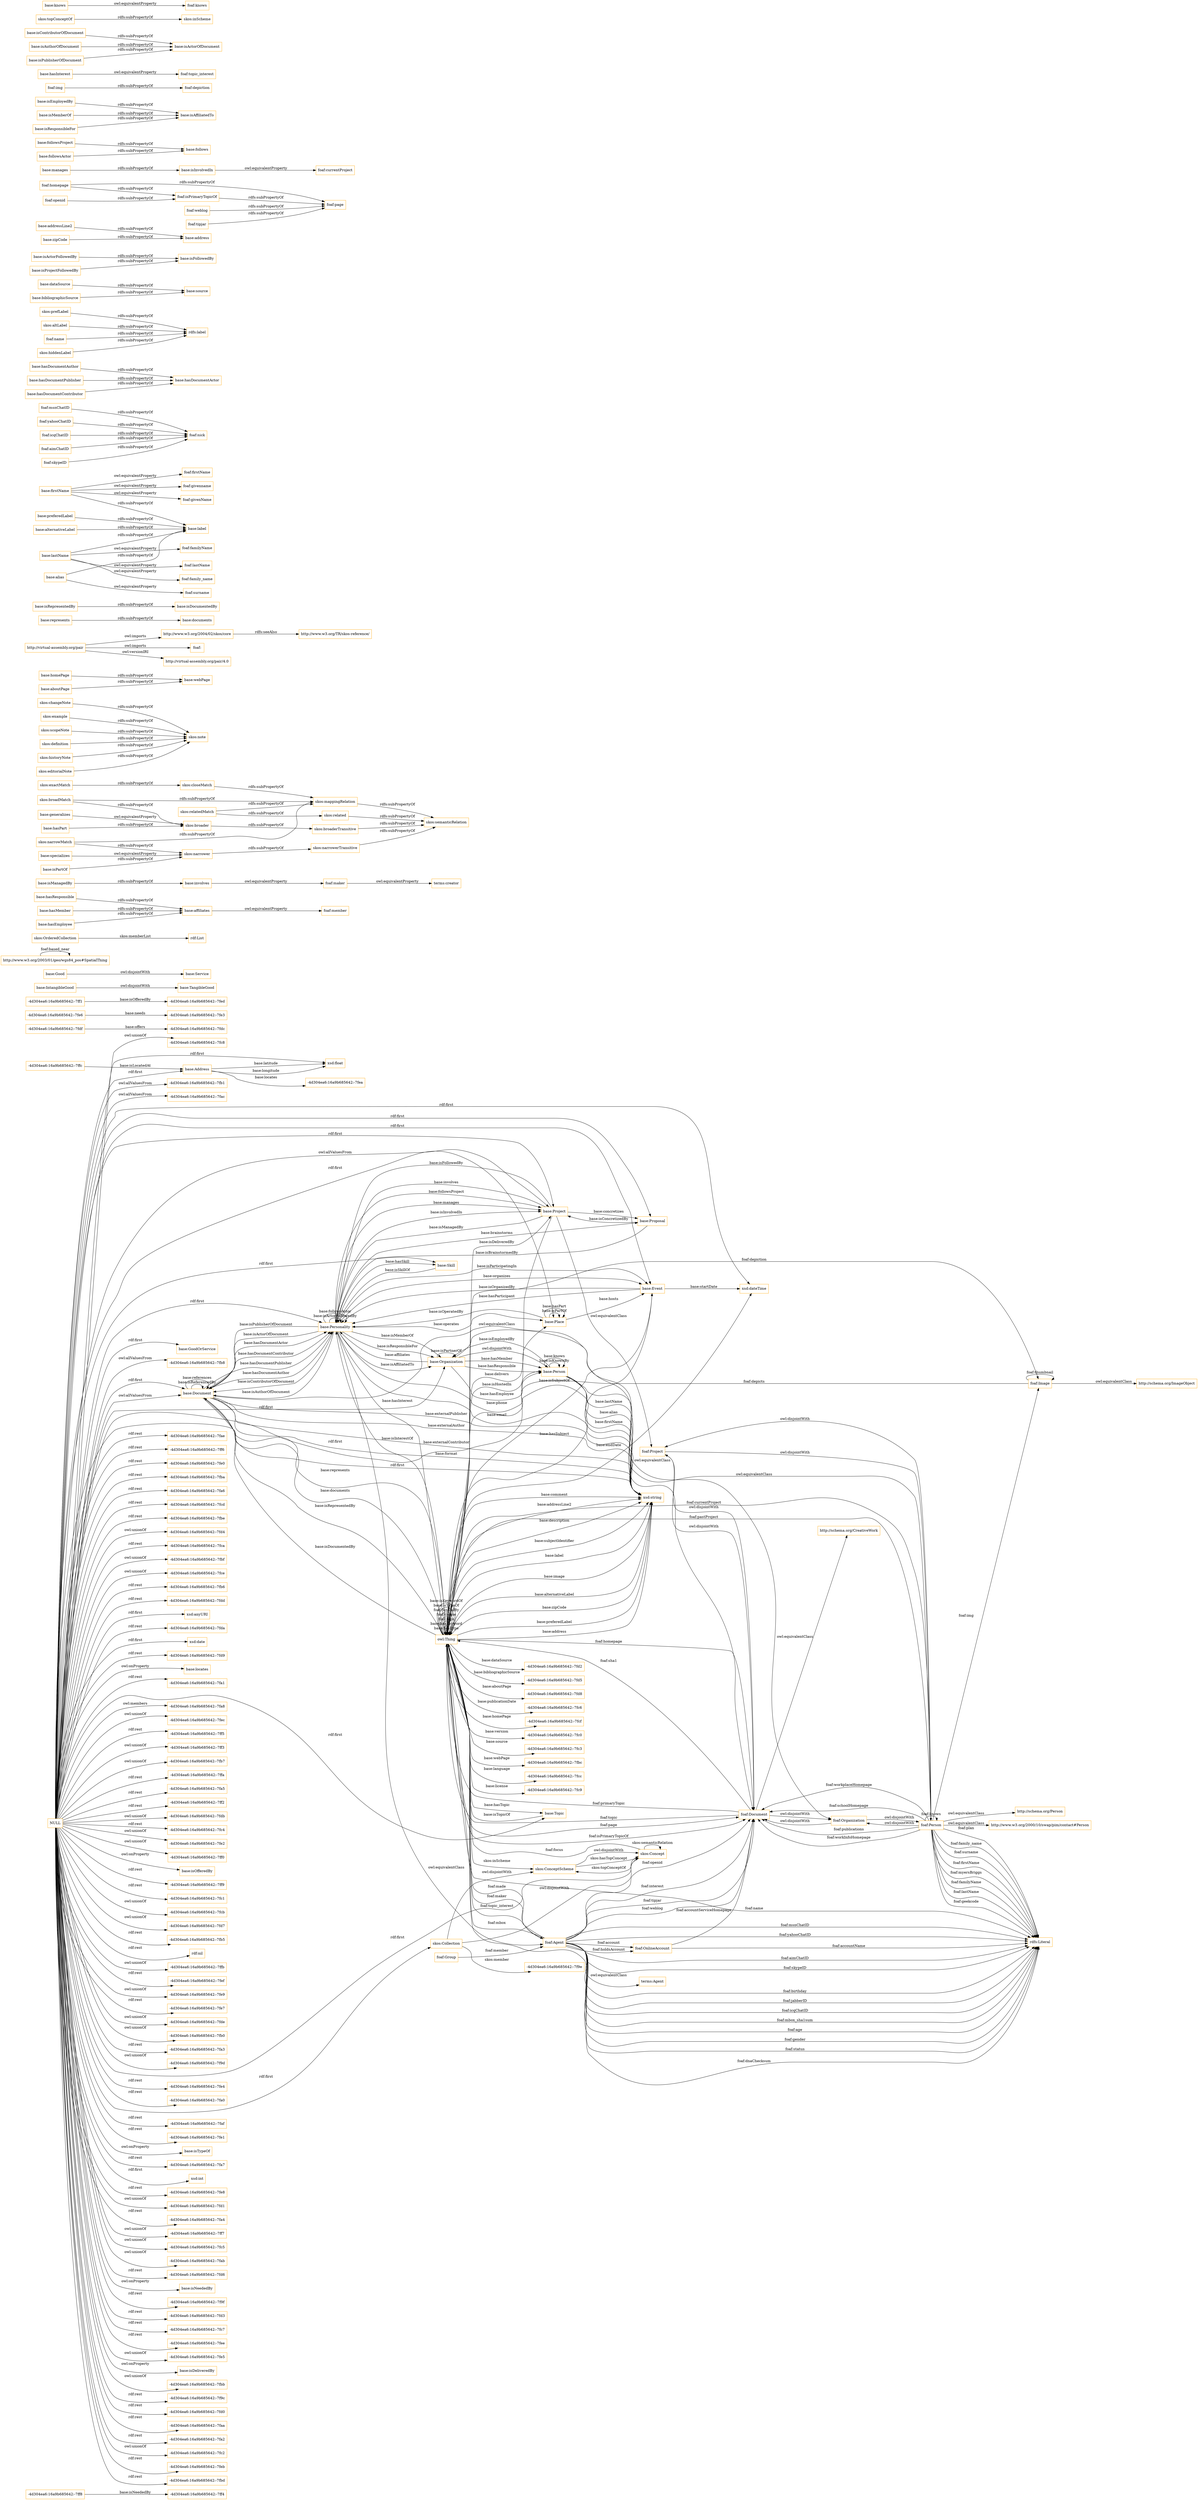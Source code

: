 digraph ar2dtool_diagram { 
rankdir=LR;
size="1501"
node [shape = rectangle, color="orange"]; "-4d304ea6:16a9b685642:-7ff4" "-4d304ea6:16a9b685642:-7ffc" "-4d304ea6:16a9b685642:-7fb1" "-4d304ea6:16a9b685642:-7ff8" "-4d304ea6:16a9b685642:-7fac" "base:Document" "base:Project" "-4d304ea6:16a9b685642:-7fdf" "-4d304ea6:16a9b685642:-7fe3" "base:Proposal" "base:Personality" "base:Place" "-4d304ea6:16a9b685642:-7fed" "base:Organization" "base:Skill" "base:TangibleGood" "-4d304ea6:16a9b685642:-7fea" "-4d304ea6:16a9b685642:-7fe6" "base:Person" "base:Address" "-4d304ea6:16a9b685642:-7fdc" "base:GoodOrService" "base:Good" "-4d304ea6:16a9b685642:-7fb8" "base:Service" "base:IntangibleGood" "base:Event" "base:Topic" "-4d304ea6:16a9b685642:-7ff1" "foaf:Image" "foaf:Project" "foaf:Agent" "foaf:Document" "http://www.w3.org/2003/01/geo/wgs84_pos#SpatialThing" "foaf:OnlineAccount" "foaf:Person" "foaf:Organization" "foaf:Group" "-4d304ea6:16a9b685642:-7f9e" "skos:OrderedCollection" "skos:Collection" "skos:ConceptScheme" "skos:Concept" ; /*classes style*/
	"base:hasResponsible" -> "base:affiliates" [ label = "rdfs:subPropertyOf" ];
	"base:Person" -> "foaf:Person" [ label = "owl:equivalentClass" ];
	"foaf:maker" -> "terms:creator" [ label = "owl:equivalentProperty" ];
	"skos:closeMatch" -> "skos:mappingRelation" [ label = "rdfs:subPropertyOf" ];
	"skos:changeNote" -> "skos:note" [ label = "rdfs:subPropertyOf" ];
	"base:homePage" -> "base:webPage" [ label = "rdfs:subPropertyOf" ];
	"http://www.w3.org/2004/02/skos/core" -> "http://www.w3.org/TR/skos-reference/" [ label = "rdfs:seeAlso" ];
	"skos:related" -> "skos:semanticRelation" [ label = "rdfs:subPropertyOf" ];
	"base:represents" -> "base:documents" [ label = "rdfs:subPropertyOf" ];
	"base:isRepresentedBy" -> "base:isDocumentedBy" [ label = "rdfs:subPropertyOf" ];
	"skos:example" -> "skos:note" [ label = "rdfs:subPropertyOf" ];
	"base:firstName" -> "foaf:firstName" [ label = "owl:equivalentProperty" ];
	"base:firstName" -> "foaf:givenname" [ label = "owl:equivalentProperty" ];
	"base:firstName" -> "foaf:givenName" [ label = "owl:equivalentProperty" ];
	"base:firstName" -> "base:label" [ label = "rdfs:subPropertyOf" ];
	"foaf:msnChatID" -> "foaf:nick" [ label = "rdfs:subPropertyOf" ];
	"foaf:yahooChatID" -> "foaf:nick" [ label = "rdfs:subPropertyOf" ];
	"skos:exactMatch" -> "skos:closeMatch" [ label = "rdfs:subPropertyOf" ];
	"skos:broaderTransitive" -> "skos:semanticRelation" [ label = "rdfs:subPropertyOf" ];
	"skos:narrower" -> "skos:narrowerTransitive" [ label = "rdfs:subPropertyOf" ];
	"base:hasMember" -> "base:affiliates" [ label = "rdfs:subPropertyOf" ];
	"skos:Collection" -> "skos:ConceptScheme" [ label = "owl:disjointWith" ];
	"skos:Collection" -> "skos:Concept" [ label = "owl:disjointWith" ];
	"base:hasDocumentAuthor" -> "base:hasDocumentActor" [ label = "rdfs:subPropertyOf" ];
	"base:preferedLabel" -> "base:label" [ label = "rdfs:subPropertyOf" ];
	"skos:ConceptScheme" -> "skos:Concept" [ label = "owl:disjointWith" ];
	"skos:scopeNote" -> "skos:note" [ label = "rdfs:subPropertyOf" ];
	"skos:prefLabel" -> "rdfs:label" [ label = "rdfs:subPropertyOf" ];
	"base:dataSource" -> "base:source" [ label = "rdfs:subPropertyOf" ];
	"skos:broadMatch" -> "skos:broader" [ label = "rdfs:subPropertyOf" ];
	"skos:broadMatch" -> "skos:mappingRelation" [ label = "rdfs:subPropertyOf" ];
	"foaf:Person" -> "foaf:Project" [ label = "owl:disjointWith" ];
	"foaf:Person" -> "http://schema.org/Person" [ label = "owl:equivalentClass" ];
	"foaf:Person" -> "http://www.w3.org/2000/10/swap/pim/contact#Person" [ label = "owl:equivalentClass" ];
	"foaf:Person" -> "foaf:Organization" [ label = "owl:disjointWith" ];
	"base:alternativeLabel" -> "base:label" [ label = "rdfs:subPropertyOf" ];
	"skos:narrowMatch" -> "skos:narrower" [ label = "rdfs:subPropertyOf" ];
	"skos:narrowMatch" -> "skos:mappingRelation" [ label = "rdfs:subPropertyOf" ];
	"base:isActorFollowedBy" -> "base:isFollowedBy" [ label = "rdfs:subPropertyOf" ];
	"base:Good" -> "base:Service" [ label = "owl:disjointWith" ];
	"skos:narrowerTransitive" -> "skos:semanticRelation" [ label = "rdfs:subPropertyOf" ];
	"skos:altLabel" -> "rdfs:label" [ label = "rdfs:subPropertyOf" ];
	"foaf:icqChatID" -> "foaf:nick" [ label = "rdfs:subPropertyOf" ];
	"foaf:name" -> "rdfs:label" [ label = "rdfs:subPropertyOf" ];
	"foaf:Project" -> "foaf:Document" [ label = "owl:disjointWith" ];
	"foaf:Project" -> "foaf:Person" [ label = "owl:disjointWith" ];
	"base:addressLine2" -> "base:address" [ label = "rdfs:subPropertyOf" ];
	"skos:hiddenLabel" -> "rdfs:label" [ label = "rdfs:subPropertyOf" ];
	"base:specializes" -> "skos:narrower" [ label = "owl:equivalentProperty" ];
	"foaf:homepage" -> "foaf:page" [ label = "rdfs:subPropertyOf" ];
	"foaf:homepage" -> "foaf:isPrimaryTopicOf" [ label = "rdfs:subPropertyOf" ];
	"foaf:weblog" -> "foaf:page" [ label = "rdfs:subPropertyOf" ];
	"base:Organization" -> "base:Person" [ label = "owl:disjointWith" ];
	"base:Organization" -> "foaf:Organization" [ label = "owl:equivalentClass" ];
	"base:isInvolvedIn" -> "foaf:currentProject" [ label = "owl:equivalentProperty" ];
	"foaf:Image" -> "http://schema.org/ImageObject" [ label = "owl:equivalentClass" ];
	"base:isProjectFollowedBy" -> "base:isFollowedBy" [ label = "rdfs:subPropertyOf" ];
	"foaf:isPrimaryTopicOf" -> "foaf:page" [ label = "rdfs:subPropertyOf" ];
	"base:hasPart" -> "skos:broader" [ label = "rdfs:subPropertyOf" ];
	"foaf:Document" -> "foaf:Project" [ label = "owl:disjointWith" ];
	"foaf:Document" -> "foaf:Organization" [ label = "owl:disjointWith" ];
	"foaf:Document" -> "http://schema.org/CreativeWork" [ label = "owl:equivalentClass" ];
	"base:affiliates" -> "foaf:member" [ label = "owl:equivalentProperty" ];
	"base:Document" -> "foaf:Document" [ label = "owl:equivalentClass" ];
	"base:followsProject" -> "base:follows" [ label = "rdfs:subPropertyOf" ];
	"base:lastName" -> "base:label" [ label = "rdfs:subPropertyOf" ];
	"base:lastName" -> "foaf:familyName" [ label = "owl:equivalentProperty" ];
	"base:lastName" -> "foaf:lastName" [ label = "owl:equivalentProperty" ];
	"base:lastName" -> "foaf:family_name" [ label = "owl:equivalentProperty" ];
	"base:IntangibleGood" -> "base:TangibleGood" [ label = "owl:disjointWith" ];
	"foaf:aimChatID" -> "foaf:nick" [ label = "rdfs:subPropertyOf" ];
	"base:isEmployedBy" -> "base:isAffiliatedTo" [ label = "rdfs:subPropertyOf" ];
	"foaf:openid" -> "foaf:isPrimaryTopicOf" [ label = "rdfs:subPropertyOf" ];
	"base:zipCode" -> "base:address" [ label = "rdfs:subPropertyOf" ];
	"base:involves" -> "foaf:maker" [ label = "owl:equivalentProperty" ];
	"base:alias" -> "base:label" [ label = "rdfs:subPropertyOf" ];
	"base:alias" -> "foaf:surname" [ label = "owl:equivalentProperty" ];
	"base:bibliographicSource" -> "base:source" [ label = "rdfs:subPropertyOf" ];
	"base:followsActor" -> "base:follows" [ label = "rdfs:subPropertyOf" ];
	"base:manages" -> "base:isInvolvedIn" [ label = "rdfs:subPropertyOf" ];
	"foaf:Agent" -> "terms:Agent" [ label = "owl:equivalentClass" ];
	"base:Project" -> "foaf:Project" [ label = "owl:equivalentClass" ];
	"skos:definition" -> "skos:note" [ label = "rdfs:subPropertyOf" ];
	"skos:historyNote" -> "skos:note" [ label = "rdfs:subPropertyOf" ];
	"foaf:Organization" -> "foaf:Document" [ label = "owl:disjointWith" ];
	"foaf:Organization" -> "foaf:Person" [ label = "owl:disjointWith" ];
	"base:isMemberOf" -> "base:isAffiliatedTo" [ label = "rdfs:subPropertyOf" ];
	"base:aboutPage" -> "base:webPage" [ label = "rdfs:subPropertyOf" ];
	"foaf:img" -> "foaf:depiction" [ label = "rdfs:subPropertyOf" ];
	"foaf:skypeID" -> "foaf:nick" [ label = "rdfs:subPropertyOf" ];
	"NULL" -> "-4d304ea6:16a9b685642:-7fae" [ label = "rdf:rest" ];
	"NULL" -> "-4d304ea6:16a9b685642:-7ff6" [ label = "rdf:rest" ];
	"NULL" -> "base:Proposal" [ label = "rdf:first" ];
	"NULL" -> "-4d304ea6:16a9b685642:-7fe0" [ label = "rdf:rest" ];
	"NULL" -> "-4d304ea6:16a9b685642:-7fba" [ label = "rdf:rest" ];
	"NULL" -> "-4d304ea6:16a9b685642:-7fb8" [ label = "owl:allValuesFrom" ];
	"NULL" -> "-4d304ea6:16a9b685642:-7fa6" [ label = "rdf:rest" ];
	"NULL" -> "-4d304ea6:16a9b685642:-7fcd" [ label = "rdf:rest" ];
	"NULL" -> "skos:Concept" [ label = "rdf:first" ];
	"NULL" -> "-4d304ea6:16a9b685642:-7fbe" [ label = "rdf:rest" ];
	"NULL" -> "-4d304ea6:16a9b685642:-7fd4" [ label = "owl:unionOf" ];
	"NULL" -> "base:Personality" [ label = "rdf:first" ];
	"NULL" -> "-4d304ea6:16a9b685642:-7fca" [ label = "rdf:rest" ];
	"NULL" -> "-4d304ea6:16a9b685642:-7fbf" [ label = "owl:unionOf" ];
	"NULL" -> "-4d304ea6:16a9b685642:-7fce" [ label = "owl:unionOf" ];
	"NULL" -> "base:Address" [ label = "rdf:first" ];
	"NULL" -> "base:GoodOrService" [ label = "rdf:first" ];
	"NULL" -> "-4d304ea6:16a9b685642:-7fb6" [ label = "rdf:rest" ];
	"NULL" -> "-4d304ea6:16a9b685642:-7fdd" [ label = "rdf:rest" ];
	"NULL" -> "base:Document" [ label = "rdf:first" ];
	"NULL" -> "xsd:anyURI" [ label = "rdf:first" ];
	"NULL" -> "-4d304ea6:16a9b685642:-7fda" [ label = "rdf:rest" ];
	"NULL" -> "xsd:date" [ label = "rdf:first" ];
	"NULL" -> "-4d304ea6:16a9b685642:-7fd9" [ label = "rdf:rest" ];
	"NULL" -> "base:locates" [ label = "owl:onProperty" ];
	"NULL" -> "-4d304ea6:16a9b685642:-7fa1" [ label = "rdf:rest" ];
	"NULL" -> "xsd:string" [ label = "rdf:first" ];
	"NULL" -> "-4d304ea6:16a9b685642:-7fa8" [ label = "owl:members" ];
	"NULL" -> "base:Organization" [ label = "rdf:first" ];
	"NULL" -> "base:Topic" [ label = "rdf:first" ];
	"NULL" -> "-4d304ea6:16a9b685642:-7fec" [ label = "owl:unionOf" ];
	"NULL" -> "-4d304ea6:16a9b685642:-7ff5" [ label = "rdf:rest" ];
	"NULL" -> "-4d304ea6:16a9b685642:-7ff3" [ label = "owl:unionOf" ];
	"NULL" -> "-4d304ea6:16a9b685642:-7fb7" [ label = "owl:unionOf" ];
	"NULL" -> "-4d304ea6:16a9b685642:-7ffa" [ label = "rdf:rest" ];
	"NULL" -> "-4d304ea6:16a9b685642:-7fa5" [ label = "rdf:rest" ];
	"NULL" -> "-4d304ea6:16a9b685642:-7ff2" [ label = "rdf:rest" ];
	"NULL" -> "-4d304ea6:16a9b685642:-7fdb" [ label = "owl:unionOf" ];
	"NULL" -> "-4d304ea6:16a9b685642:-7fc4" [ label = "rdf:rest" ];
	"NULL" -> "-4d304ea6:16a9b685642:-7fe2" [ label = "owl:unionOf" ];
	"NULL" -> "-4d304ea6:16a9b685642:-7ff0" [ label = "owl:unionOf" ];
	"NULL" -> "base:isOfferedBy" [ label = "owl:onProperty" ];
	"NULL" -> "-4d304ea6:16a9b685642:-7ff9" [ label = "rdf:rest" ];
	"NULL" -> "-4d304ea6:16a9b685642:-7fc1" [ label = "rdf:rest" ];
	"NULL" -> "-4d304ea6:16a9b685642:-7fcb" [ label = "owl:unionOf" ];
	"NULL" -> "-4d304ea6:16a9b685642:-7fd7" [ label = "owl:unionOf" ];
	"NULL" -> "-4d304ea6:16a9b685642:-7fb5" [ label = "rdf:rest" ];
	"NULL" -> "rdf:nil" [ label = "rdf:rest" ];
	"NULL" -> "-4d304ea6:16a9b685642:-7ffb" [ label = "owl:unionOf" ];
	"NULL" -> "-4d304ea6:16a9b685642:-7fef" [ label = "rdf:rest" ];
	"NULL" -> "-4d304ea6:16a9b685642:-7fe9" [ label = "owl:unionOf" ];
	"NULL" -> "-4d304ea6:16a9b685642:-7fe7" [ label = "rdf:rest" ];
	"NULL" -> "-4d304ea6:16a9b685642:-7fde" [ label = "owl:unionOf" ];
	"NULL" -> "-4d304ea6:16a9b685642:-7fb1" [ label = "owl:allValuesFrom" ];
	"NULL" -> "-4d304ea6:16a9b685642:-7fb0" [ label = "owl:unionOf" ];
	"NULL" -> "-4d304ea6:16a9b685642:-7fa3" [ label = "rdf:rest" ];
	"NULL" -> "-4d304ea6:16a9b685642:-7f9d" [ label = "owl:unionOf" ];
	"NULL" -> "xsd:float" [ label = "rdf:first" ];
	"NULL" -> "-4d304ea6:16a9b685642:-7fe4" [ label = "rdf:rest" ];
	"NULL" -> "-4d304ea6:16a9b685642:-7fac" [ label = "owl:allValuesFrom" ];
	"NULL" -> "-4d304ea6:16a9b685642:-7fa0" [ label = "rdf:rest" ];
	"NULL" -> "xsd:dateTime" [ label = "rdf:first" ];
	"NULL" -> "-4d304ea6:16a9b685642:-7faf" [ label = "rdf:rest" ];
	"NULL" -> "-4d304ea6:16a9b685642:-7fe1" [ label = "rdf:rest" ];
	"NULL" -> "base:isTypeOf" [ label = "owl:onProperty" ];
	"NULL" -> "base:Place" [ label = "rdf:first" ];
	"NULL" -> "-4d304ea6:16a9b685642:-7fa7" [ label = "rdf:rest" ];
	"NULL" -> "xsd:int" [ label = "rdf:first" ];
	"NULL" -> "-4d304ea6:16a9b685642:-7fe8" [ label = "rdf:rest" ];
	"NULL" -> "-4d304ea6:16a9b685642:-7fd1" [ label = "owl:unionOf" ];
	"NULL" -> "-4d304ea6:16a9b685642:-7fa4" [ label = "rdf:rest" ];
	"NULL" -> "-4d304ea6:16a9b685642:-7ff7" [ label = "owl:unionOf" ];
	"NULL" -> "-4d304ea6:16a9b685642:-7fc5" [ label = "owl:unionOf" ];
	"NULL" -> "base:Person" [ label = "rdf:first" ];
	"NULL" -> "-4d304ea6:16a9b685642:-7fab" [ label = "owl:unionOf" ];
	"NULL" -> "-4d304ea6:16a9b685642:-7fd6" [ label = "rdf:rest" ];
	"NULL" -> "base:isNeededBy" [ label = "owl:onProperty" ];
	"NULL" -> "base:Project" [ label = "rdf:first" ];
	"NULL" -> "base:Skill" [ label = "rdf:first" ];
	"NULL" -> "-4d304ea6:16a9b685642:-7f9f" [ label = "rdf:rest" ];
	"NULL" -> "-4d304ea6:16a9b685642:-7fd3" [ label = "rdf:rest" ];
	"NULL" -> "base:Document" [ label = "owl:allValuesFrom" ];
	"NULL" -> "base:Event" [ label = "rdf:first" ];
	"NULL" -> "-4d304ea6:16a9b685642:-7fc7" [ label = "rdf:rest" ];
	"NULL" -> "-4d304ea6:16a9b685642:-7fee" [ label = "rdf:rest" ];
	"NULL" -> "-4d304ea6:16a9b685642:-7fe5" [ label = "owl:unionOf" ];
	"NULL" -> "base:isDeliveredBy" [ label = "owl:onProperty" ];
	"NULL" -> "-4d304ea6:16a9b685642:-7fbb" [ label = "owl:unionOf" ];
	"NULL" -> "-4d304ea6:16a9b685642:-7f9c" [ label = "rdf:rest" ];
	"NULL" -> "-4d304ea6:16a9b685642:-7fd0" [ label = "rdf:rest" ];
	"NULL" -> "-4d304ea6:16a9b685642:-7faa" [ label = "rdf:rest" ];
	"NULL" -> "-4d304ea6:16a9b685642:-7fa2" [ label = "rdf:rest" ];
	"NULL" -> "-4d304ea6:16a9b685642:-7fc2" [ label = "owl:unionOf" ];
	"NULL" -> "-4d304ea6:16a9b685642:-7feb" [ label = "rdf:rest" ];
	"NULL" -> "skos:Collection" [ label = "rdf:first" ];
	"NULL" -> "base:Project" [ label = "owl:allValuesFrom" ];
	"NULL" -> "-4d304ea6:16a9b685642:-7fbd" [ label = "rdf:rest" ];
	"NULL" -> "-4d304ea6:16a9b685642:-7fc8" [ label = "owl:unionOf" ];
	"base:generalizes" -> "skos:broader" [ label = "owl:equivalentProperty" ];
	"base:hasInterest" -> "foaf:topic_interest" [ label = "owl:equivalentProperty" ];
	"base:Personality" -> "foaf:Agent" [ label = "owl:equivalentClass" ];
	"base:isContributorOfDocument" -> "base:isActorOfDocument" [ label = "rdfs:subPropertyOf" ];
	"base:hasDocumentPublisher" -> "base:hasDocumentActor" [ label = "rdfs:subPropertyOf" ];
	"skos:topConceptOf" -> "skos:inScheme" [ label = "rdfs:subPropertyOf" ];
	"base:isResponsibleFor" -> "base:isAffiliatedTo" [ label = "rdfs:subPropertyOf" ];
	"base:isManagedBy" -> "base:involves" [ label = "rdfs:subPropertyOf" ];
	"http://virtual-assembly.org/pair" -> "http://www.w3.org/2004/02/skos/core" [ label = "owl:imports" ];
	"http://virtual-assembly.org/pair" -> "foaf:" [ label = "owl:imports" ];
	"http://virtual-assembly.org/pair" -> "http://virtual-assembly.org/pair/4.0" [ label = "owl:versionIRI" ];
	"base:isAuthorOfDocument" -> "base:isActorOfDocument" [ label = "rdfs:subPropertyOf" ];
	"base:hasDocumentContributor" -> "base:hasDocumentActor" [ label = "rdfs:subPropertyOf" ];
	"skos:relatedMatch" -> "skos:related" [ label = "rdfs:subPropertyOf" ];
	"skos:relatedMatch" -> "skos:mappingRelation" [ label = "rdfs:subPropertyOf" ];
	"skos:broader" -> "skos:broaderTransitive" [ label = "rdfs:subPropertyOf" ];
	"base:hasEmployee" -> "base:affiliates" [ label = "rdfs:subPropertyOf" ];
	"skos:mappingRelation" -> "skos:semanticRelation" [ label = "rdfs:subPropertyOf" ];
	"skos:editorialNote" -> "skos:note" [ label = "rdfs:subPropertyOf" ];
	"base:isPartOf" -> "skos:narrower" [ label = "rdfs:subPropertyOf" ];
	"base:knows" -> "foaf:knows" [ label = "owl:equivalentProperty" ];
	"base:isPublisherOfDocument" -> "base:isActorOfDocument" [ label = "rdfs:subPropertyOf" ];
	"foaf:tipjar" -> "foaf:page" [ label = "rdfs:subPropertyOf" ];
	"owl:Thing" -> "rdfs:Literal" [ label = "foaf:name" ];
	"base:Personality" -> "base:Skill" [ label = "base:hasSkill" ];
	"owl:Thing" -> "foaf:Document" [ label = "foaf:page" ];
	"owl:Thing" -> "xsd:string" [ label = "base:alternativeLabel" ];
	"owl:Thing" -> "base:Personality" [ label = "base:isInterestOf" ];
	"foaf:Agent" -> "foaf:Document" [ label = "foaf:openid" ];
	"base:Person" -> "base:Person" [ label = "base:isKnownBy" ];
	"owl:Thing" -> "base:Event" [ label = "base:isSubjectOf" ];
	"owl:Thing" -> "rdfs:Literal" [ label = "foaf:dnaChecksum" ];
	"base:Proposal" -> "base:Project" [ label = "base:isConcretizedBy" ];
	"owl:Thing" -> "-4d304ea6:16a9b685642:-7fd2" [ label = "base:dataSource" ];
	"owl:Thing" -> "xsd:string" [ label = "base:zipCode" ];
	"foaf:Person" -> "owl:Thing" [ label = "foaf:pastProject" ];
	"-4d304ea6:16a9b685642:-7ff1" -> "-4d304ea6:16a9b685642:-7fed" [ label = "base:isOfferedBy" ];
	"owl:Thing" -> "-4d304ea6:16a9b685642:-7fd5" [ label = "base:bibliographicSource" ];
	"foaf:Person" -> "rdfs:Literal" [ label = "foaf:surname" ];
	"foaf:Person" -> "rdfs:Literal" [ label = "foaf:firstName" ];
	"base:Project" -> "base:Personality" [ label = "base:isManagedBy" ];
	"base:Project" -> "base:Proposal" [ label = "base:concretizes" ];
	"base:Person" -> "xsd:string" [ label = "base:lastName" ];
	"foaf:Agent" -> "owl:Thing" [ label = "foaf:topic_interest" ];
	"owl:Thing" -> "owl:Thing" [ label = "base:hasType" ];
	"owl:Thing" -> "xsd:string" [ label = "base:preferedLabel" ];
	"base:Document" -> "owl:Thing" [ label = "base:represents" ];
	"base:Personality" -> "base:Organization" [ label = "base:isAffiliatedTo" ];
	"base:Personality" -> "owl:Thing" [ label = "base:hasInterest" ];
	"owl:Thing" -> "-4d304ea6:16a9b685642:-7fd8" [ label = "base:aboutPage" ];
	"http://www.w3.org/2003/01/geo/wgs84_pos#SpatialThing" -> "http://www.w3.org/2003/01/geo/wgs84_pos#SpatialThing" [ label = "foaf:based_near" ];
	"owl:Thing" -> "xsd:string" [ label = "base:address" ];
	"foaf:Agent" -> "foaf:OnlineAccount" [ label = "foaf:account" ];
	"base:Personality" -> "base:Event" [ label = "base:isParticipatingIn" ];
	"foaf:Agent" -> "rdfs:Literal" [ label = "foaf:gender" ];
	"base:Person" -> "base:Organization" [ label = "base:isEmployedBy" ];
	"base:Document" -> "base:Personality" [ label = "base:hasDocumentActor" ];
	"foaf:Agent" -> "rdfs:Literal" [ label = "foaf:status" ];
	"owl:Thing" -> "xsd:string" [ label = "base:comment" ];
	"owl:Thing" -> "foaf:Document" [ label = "foaf:homepage" ];
	"base:Place" -> "base:Place" [ label = "base:isPartOf" ];
	"owl:Thing" -> "-4d304ea6:16a9b685642:-7fc6" [ label = "base:publicationDate" ];
	"foaf:Agent" -> "foaf:Document" [ label = "foaf:interest" ];
	"base:Place" -> "base:Event" [ label = "base:hosts" ];
	"-4d304ea6:16a9b685642:-7fe6" -> "-4d304ea6:16a9b685642:-7fe3" [ label = "base:needs" ];
	"owl:Thing" -> "owl:Thing" [ label = "base:hasKeyword" ];
	"foaf:Agent" -> "rdfs:Literal" [ label = "foaf:msnChatID" ];
	"base:Project" -> "owl:Thing" [ label = "base:delivers" ];
	"base:Personality" -> "base:Organization" [ label = "base:isMemberOf" ];
	"owl:Thing" -> "foaf:Agent" [ label = "foaf:maker" ];
	"skos:ConceptScheme" -> "skos:Concept" [ label = "skos:hasTopConcept" ];
	"foaf:Agent" -> "rdfs:Literal" [ label = "foaf:yahooChatID" ];
	"foaf:OnlineAccount" -> "foaf:Document" [ label = "foaf:accountServiceHomepage" ];
	"foaf:Person" -> "rdfs:Literal" [ label = "foaf:myersBriggs" ];
	"foaf:Person" -> "rdfs:Literal" [ label = "foaf:familyName" ];
	"base:Document" -> "xsd:string" [ label = "base:externalPublisher" ];
	"base:Person" -> "xsd:string" [ label = "base:alias" ];
	"foaf:Group" -> "foaf:Agent" [ label = "foaf:member" ];
	"foaf:Person" -> "foaf:Person" [ label = "foaf:knows" ];
	"owl:Thing" -> "owl:Thing" [ label = "foaf:logo" ];
	"base:Project" -> "base:Personality" [ label = "base:isFollowedBy" ];
	"foaf:Agent" -> "rdfs:Literal" [ label = "foaf:aimChatID" ];
	"skos:Concept" -> "skos:ConceptScheme" [ label = "skos:topConceptOf" ];
	"base:Organization" -> "base:Person" [ label = "base:hasMember" ];
	"owl:Thing" -> "owl:Thing" [ label = "foaf:theme" ];
	"skos:Collection" -> "-4d304ea6:16a9b685642:-7f9e" [ label = "skos:member" ];
	"-4d304ea6:16a9b685642:-7ffc" -> "base:Address" [ label = "base:isLocatedAt" ];
	"base:Document" -> "xsd:string" [ label = "base:externalAuthor" ];
	"owl:Thing" -> "-4d304ea6:16a9b685642:-7fcf" [ label = "base:homePage" ];
	"base:Personality" -> "base:Event" [ label = "base:organizes" ];
	"base:Personality" -> "base:Document" [ label = "base:isContributorOfDocument" ];
	"owl:Thing" -> "-4d304ea6:16a9b685642:-7fc0" [ label = "base:version" ];
	"foaf:Person" -> "owl:Thing" [ label = "foaf:currentProject" ];
	"base:Organization" -> "base:Person" [ label = "base:hasResponsible" ];
	"foaf:Agent" -> "rdfs:Literal" [ label = "foaf:skypeID" ];
	"base:Organization" -> "base:Organization" [ label = "base:isPartnerOf" ];
	"foaf:Person" -> "rdfs:Literal" [ label = "foaf:lastName" ];
	"-4d304ea6:16a9b685642:-7ff8" -> "-4d304ea6:16a9b685642:-7ff4" [ label = "base:isNeededBy" ];
	"base:Personality" -> "base:Project" [ label = "base:followsProject" ];
	"owl:Thing" -> "base:Document" [ label = "base:isDocumentedBy" ];
	"foaf:Agent" -> "rdfs:Literal" [ label = "foaf:birthday" ];
	"owl:Thing" -> "xsd:string" [ label = "base:addressLine2" ];
	"foaf:Image" -> "owl:Thing" [ label = "foaf:depicts" ];
	"owl:Thing" -> "-4d304ea6:16a9b685642:-7fc3" [ label = "base:source" ];
	"base:Event" -> "base:Personality" [ label = "base:isOrganizedBy" ];
	"foaf:Document" -> "owl:Thing" [ label = "foaf:sha1" ];
	"base:Personality" -> "xsd:string" [ label = "base:phone" ];
	"base:Organization" -> "base:Person" [ label = "base:hasEmployee" ];
	"owl:Thing" -> "skos:ConceptScheme" [ label = "skos:inScheme" ];
	"foaf:Agent" -> "foaf:Document" [ label = "foaf:tipjar" ];
	"foaf:Person" -> "foaf:Document" [ label = "foaf:publications" ];
	"base:Topic" -> "owl:Thing" [ label = "base:isTopicOf" ];
	"base:Proposal" -> "base:Personality" [ label = "base:isBrainstormedBy" ];
	"skos:OrderedCollection" -> "rdf:List" [ label = "skos:memberList" ];
	"owl:Thing" -> "-4d304ea6:16a9b685642:-7fbc" [ label = "base:webPage" ];
	"base:Person" -> "base:Person" [ label = "base:knows" ];
	"base:Event" -> "base:Personality" [ label = "base:hasParticipant" ];
	"owl:Thing" -> "-4d304ea6:16a9b685642:-7fcc" [ label = "base:language" ];
	"base:Personality" -> "base:Personality" [ label = "base:isActorFollowedBy" ];
	"base:Event" -> "xsd:dateTime" [ label = "base:startDate" ];
	"owl:Thing" -> "xsd:string" [ label = "base:description" ];
	"owl:Thing" -> "base:Project" [ label = "base:isDeliveredBy" ];
	"base:Personality" -> "base:Project" [ label = "base:manages" ];
	"owl:Thing" -> "owl:Thing" [ label = "foaf:fundedBy" ];
	"-4d304ea6:16a9b685642:-7fdf" -> "-4d304ea6:16a9b685642:-7fdc" [ label = "base:offers" ];
	"base:Personality" -> "base:Personality" [ label = "base:followsActor" ];
	"base:Organization" -> "base:Personality" [ label = "base:affiliates" ];
	"foaf:Person" -> "foaf:Image" [ label = "foaf:img" ];
	"base:Document" -> "xsd:string" [ label = "base:externalContributor" ];
	"base:Person" -> "xsd:string" [ label = "base:firstName" ];
	"foaf:Agent" -> "rdfs:Literal" [ label = "foaf:jabberID" ];
	"base:Document" -> "xsd:string" [ label = "base:format" ];
	"skos:Concept" -> "skos:Concept" [ label = "skos:semanticRelation" ];
	"base:Document" -> "base:Personality" [ label = "base:hasDocumentContributor" ];
	"base:Address" -> "-4d304ea6:16a9b685642:-7fea" [ label = "base:locates" ];
	"foaf:Person" -> "foaf:Document" [ label = "foaf:workInfoHomepage" ];
	"owl:Thing" -> "xsd:string" [ label = "base:subjectIdentifier" ];
	"foaf:Agent" -> "rdfs:Literal" [ label = "foaf:icqChatID" ];
	"base:Project" -> "base:Personality" [ label = "base:involves" ];
	"foaf:Agent" -> "foaf:Document" [ label = "foaf:weblog" ];
	"foaf:Person" -> "foaf:Document" [ label = "foaf:workplaceHomepage" ];
	"base:Personality" -> "base:Project" [ label = "base:isInvolvedIn" ];
	"owl:Thing" -> "-4d304ea6:16a9b685642:-7fc9" [ label = "base:license" ];
	"foaf:Person" -> "foaf:Document" [ label = "foaf:schoolHomepage" ];
	"base:Personality" -> "xsd:string" [ label = "base:email" ];
	"base:Personality" -> "base:Document" [ label = "base:isAuthorOfDocument" ];
	"base:Event" -> "owl:Thing" [ label = "base:hasSubject" ];
	"foaf:Agent" -> "foaf:OnlineAccount" [ label = "foaf:holdsAccount" ];
	"base:Address" -> "xsd:float" [ label = "base:longitude" ];
	"owl:Thing" -> "base:Topic" [ label = "base:hasTopic" ];
	"owl:Thing" -> "foaf:Document" [ label = "foaf:isPrimaryTopicOf" ];
	"foaf:Image" -> "foaf:Image" [ label = "foaf:thumbnail" ];
	"base:Skill" -> "base:Personality" [ label = "base:isSkillOf" ];
	"base:Document" -> "base:Document" [ label = "base:isReferencedBy" ];
	"owl:Thing" -> "base:Place" [ label = "base:isHostedIn" ];
	"base:Personality" -> "base:Organization" [ label = "base:isResponsibleFor" ];
	"owl:Thing" -> "base:Document" [ label = "base:isRepresentedBy" ];
	"base:Document" -> "owl:Thing" [ label = "base:documents" ];
	"owl:Thing" -> "xsd:string" [ label = "base:label" ];
	"base:Personality" -> "base:Document" [ label = "base:isPublisherOfDocument" ];
	"skos:Concept" -> "owl:Thing" [ label = "foaf:focus" ];
	"foaf:Document" -> "owl:Thing" [ label = "foaf:primaryTopic" ];
	"owl:Thing" -> "xsd:string" [ label = "base:image" ];
	"foaf:Agent" -> "owl:Thing" [ label = "foaf:mbox" ];
	"owl:Thing" -> "owl:Thing" [ label = "base:isTypeOf" ];
	"base:Address" -> "xsd:float" [ label = "base:latitude" ];
	"base:Personality" -> "base:Document" [ label = "base:isActorOfDocument" ];
	"base:Place" -> "base:Place" [ label = "base:hasPart" ];
	"base:Document" -> "base:Personality" [ label = "base:hasDocumentPublisher" ];
	"base:Place" -> "base:Personality" [ label = "base:isOperatedBy" ];
	"base:Personality" -> "base:Place" [ label = "base:operates" ];
	"foaf:Person" -> "rdfs:Literal" [ label = "foaf:geekcode" ];
	"foaf:Person" -> "rdfs:Literal" [ label = "foaf:plan" ];
	"foaf:Person" -> "rdfs:Literal" [ label = "foaf:family_name" ];
	"base:Document" -> "base:Personality" [ label = "base:hasDocumentAuthor" ];
	"owl:Thing" -> "xsd:dateTime" [ label = "base:endDate" ];
	"owl:Thing" -> "foaf:Image" [ label = "foaf:depiction" ];
	"base:Personality" -> "base:Proposal" [ label = "base:brainstorms" ];
	"owl:Thing" -> "owl:Thing" [ label = "base:isKeywordOf" ];
	"foaf:Agent" -> "owl:Thing" [ label = "foaf:made" ];
	"foaf:Agent" -> "rdfs:Literal" [ label = "foaf:mbox_sha1sum" ];
	"foaf:OnlineAccount" -> "rdfs:Literal" [ label = "foaf:accountName" ];
	"base:Document" -> "base:Document" [ label = "base:references" ];
	"foaf:Agent" -> "rdfs:Literal" [ label = "foaf:age" ];
	"foaf:Document" -> "owl:Thing" [ label = "foaf:topic" ];

}

